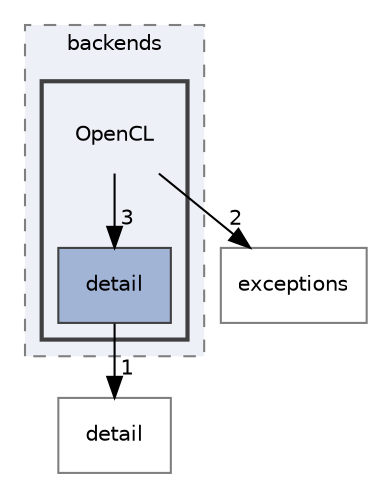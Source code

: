 digraph "include/plssvm/backends/OpenCL"
{
 // LATEX_PDF_SIZE
  edge [fontname="Helvetica",fontsize="10",labelfontname="Helvetica",labelfontsize="10"];
  node [fontname="Helvetica",fontsize="10",shape=record];
  compound=true
  subgraph clusterdir_aece132851e9183324b9b3740ef79635 {
    graph [ bgcolor="#edf0f7", pencolor="grey50", style="filled,dashed,", label="backends", fontname="Helvetica", fontsize="10", URL="dir_aece132851e9183324b9b3740ef79635.html"]
  subgraph clusterdir_d7c00eaa22908fd671a35ffbda10ce1f {
    graph [ bgcolor="#edf0f7", pencolor="grey25", style="filled,bold,", label="", fontname="Helvetica", fontsize="10", URL="dir_d7c00eaa22908fd671a35ffbda10ce1f.html"]
    dir_d7c00eaa22908fd671a35ffbda10ce1f [shape=plaintext, label="OpenCL"];
  dir_26d9ce1ebc5b1115119c3c93b3a20999 [shape=box, label="detail", style="filled,", fillcolor="#a2b4d6", color="grey25", URL="dir_26d9ce1ebc5b1115119c3c93b3a20999.html"];
  }
  }
  dir_49c4dd39876428c8a6f54100703c6d1b [shape=box, label="exceptions", style="", fillcolor="#edf0f7", color="grey50", URL="dir_49c4dd39876428c8a6f54100703c6d1b.html"];
  dir_f7dfbd464fc0226e1f04610e75575ed1 [shape=box, label="detail", style="", fillcolor="#edf0f7", color="grey50", URL="dir_f7dfbd464fc0226e1f04610e75575ed1.html"];
  dir_d7c00eaa22908fd671a35ffbda10ce1f->dir_26d9ce1ebc5b1115119c3c93b3a20999 [headlabel="3", labeldistance=1.5 headhref="dir_000009_000003.html"];
  dir_d7c00eaa22908fd671a35ffbda10ce1f->dir_49c4dd39876428c8a6f54100703c6d1b [headlabel="2", labeldistance=1.5 headhref="dir_000009_000007.html"];
  dir_26d9ce1ebc5b1115119c3c93b3a20999->dir_f7dfbd464fc0226e1f04610e75575ed1 [headlabel="1", labeldistance=1.5 headhref="dir_000003_000005.html"];
}
